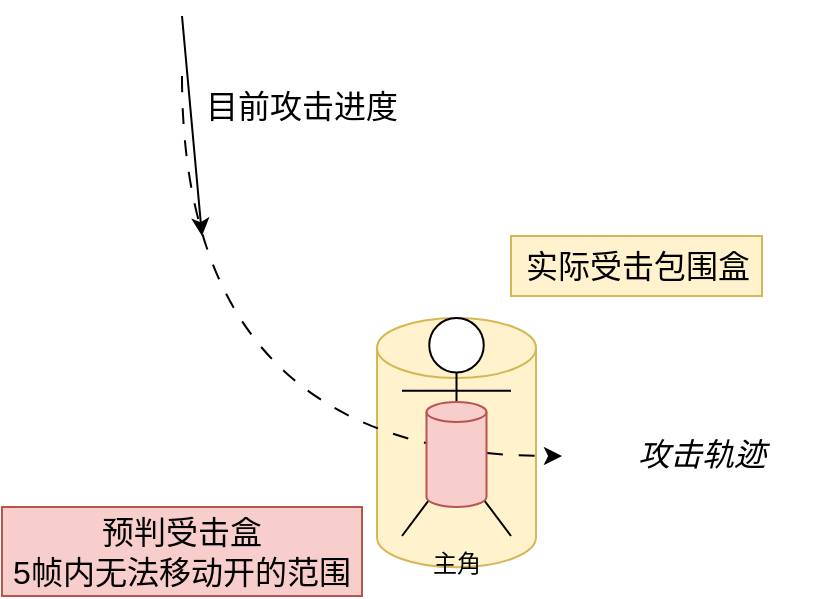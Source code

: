 <mxfile version="22.1.3" type="github">
  <diagram name="第 1 页" id="TawYcXUqla0kLWt6vWEC">
    <mxGraphModel dx="989" dy="545" grid="1" gridSize="10" guides="1" tooltips="1" connect="1" arrows="1" fold="1" page="1" pageScale="1" pageWidth="1169" pageHeight="827" math="0" shadow="0">
      <root>
        <mxCell id="0" />
        <mxCell id="1" parent="0" />
        <mxCell id="3FW7kcScqrPQYVr0MY-f-14" value="" style="shape=cylinder3;whiteSpace=wrap;html=1;boundedLbl=1;backgroundOutline=1;size=15;fillColor=#fff2cc;strokeColor=#d6b656;" vertex="1" parent="1">
          <mxGeometry x="507.5" y="371" width="79.5" height="124.67" as="geometry" />
        </mxCell>
        <mxCell id="3FW7kcScqrPQYVr0MY-f-1" value="主角&lt;br&gt;" style="shape=umlActor;verticalLabelPosition=bottom;verticalAlign=top;html=1;outlineConnect=0;" vertex="1" parent="1">
          <mxGeometry x="520" y="371" width="54.5" height="109" as="geometry" />
        </mxCell>
        <mxCell id="3FW7kcScqrPQYVr0MY-f-8" value="" style="endArrow=classic;html=1;rounded=0;edgeStyle=orthogonalEdgeStyle;curved=1;dashed=1;dashPattern=8 8;" edge="1" parent="1">
          <mxGeometry width="50" height="50" relative="1" as="geometry">
            <mxPoint x="410" y="250" as="sourcePoint" />
            <mxPoint x="600" y="440" as="targetPoint" />
            <Array as="points">
              <mxPoint x="410" y="440" />
            </Array>
          </mxGeometry>
        </mxCell>
        <mxCell id="3FW7kcScqrPQYVr0MY-f-11" value="" style="endArrow=classic;html=1;rounded=0;" edge="1" parent="1">
          <mxGeometry width="50" height="50" relative="1" as="geometry">
            <mxPoint x="410" y="220" as="sourcePoint" />
            <mxPoint x="420" y="330" as="targetPoint" />
          </mxGeometry>
        </mxCell>
        <mxCell id="3FW7kcScqrPQYVr0MY-f-19" value="" style="shape=cylinder3;whiteSpace=wrap;html=1;boundedLbl=1;backgroundOutline=1;size=5;fillColor=#f8cecc;strokeColor=#b85450;" vertex="1" parent="1">
          <mxGeometry x="532.25" y="413" width="30" height="52.5" as="geometry" />
        </mxCell>
        <mxCell id="3FW7kcScqrPQYVr0MY-f-12" value="攻击轨迹" style="text;html=1;strokeColor=none;fillColor=none;align=center;verticalAlign=middle;whiteSpace=wrap;rounded=0;fontSize=16;fontStyle=2" vertex="1" parent="1">
          <mxGeometry x="610" y="424.25" width="120" height="30" as="geometry" />
        </mxCell>
        <mxCell id="3FW7kcScqrPQYVr0MY-f-13" value="目前攻击进度" style="text;html=1;strokeColor=none;fillColor=none;align=center;verticalAlign=middle;whiteSpace=wrap;rounded=0;fontSize=16;" vertex="1" parent="1">
          <mxGeometry x="410" y="250" width="120" height="30" as="geometry" />
        </mxCell>
        <mxCell id="3FW7kcScqrPQYVr0MY-f-15" value="实际受击包围盒" style="text;html=1;strokeColor=#d6b656;fillColor=#fff2cc;align=center;verticalAlign=middle;whiteSpace=wrap;rounded=0;fontSize=16;" vertex="1" parent="1">
          <mxGeometry x="574.5" y="330" width="125.5" height="30" as="geometry" />
        </mxCell>
        <mxCell id="3FW7kcScqrPQYVr0MY-f-18" value="预判受击盒&lt;br&gt;5帧内无法移动开的范围" style="text;html=1;strokeColor=#b85450;fillColor=#f8cecc;align=center;verticalAlign=middle;whiteSpace=wrap;rounded=0;fontSize=16;" vertex="1" parent="1">
          <mxGeometry x="320" y="465.5" width="180" height="44.5" as="geometry" />
        </mxCell>
      </root>
    </mxGraphModel>
  </diagram>
</mxfile>
